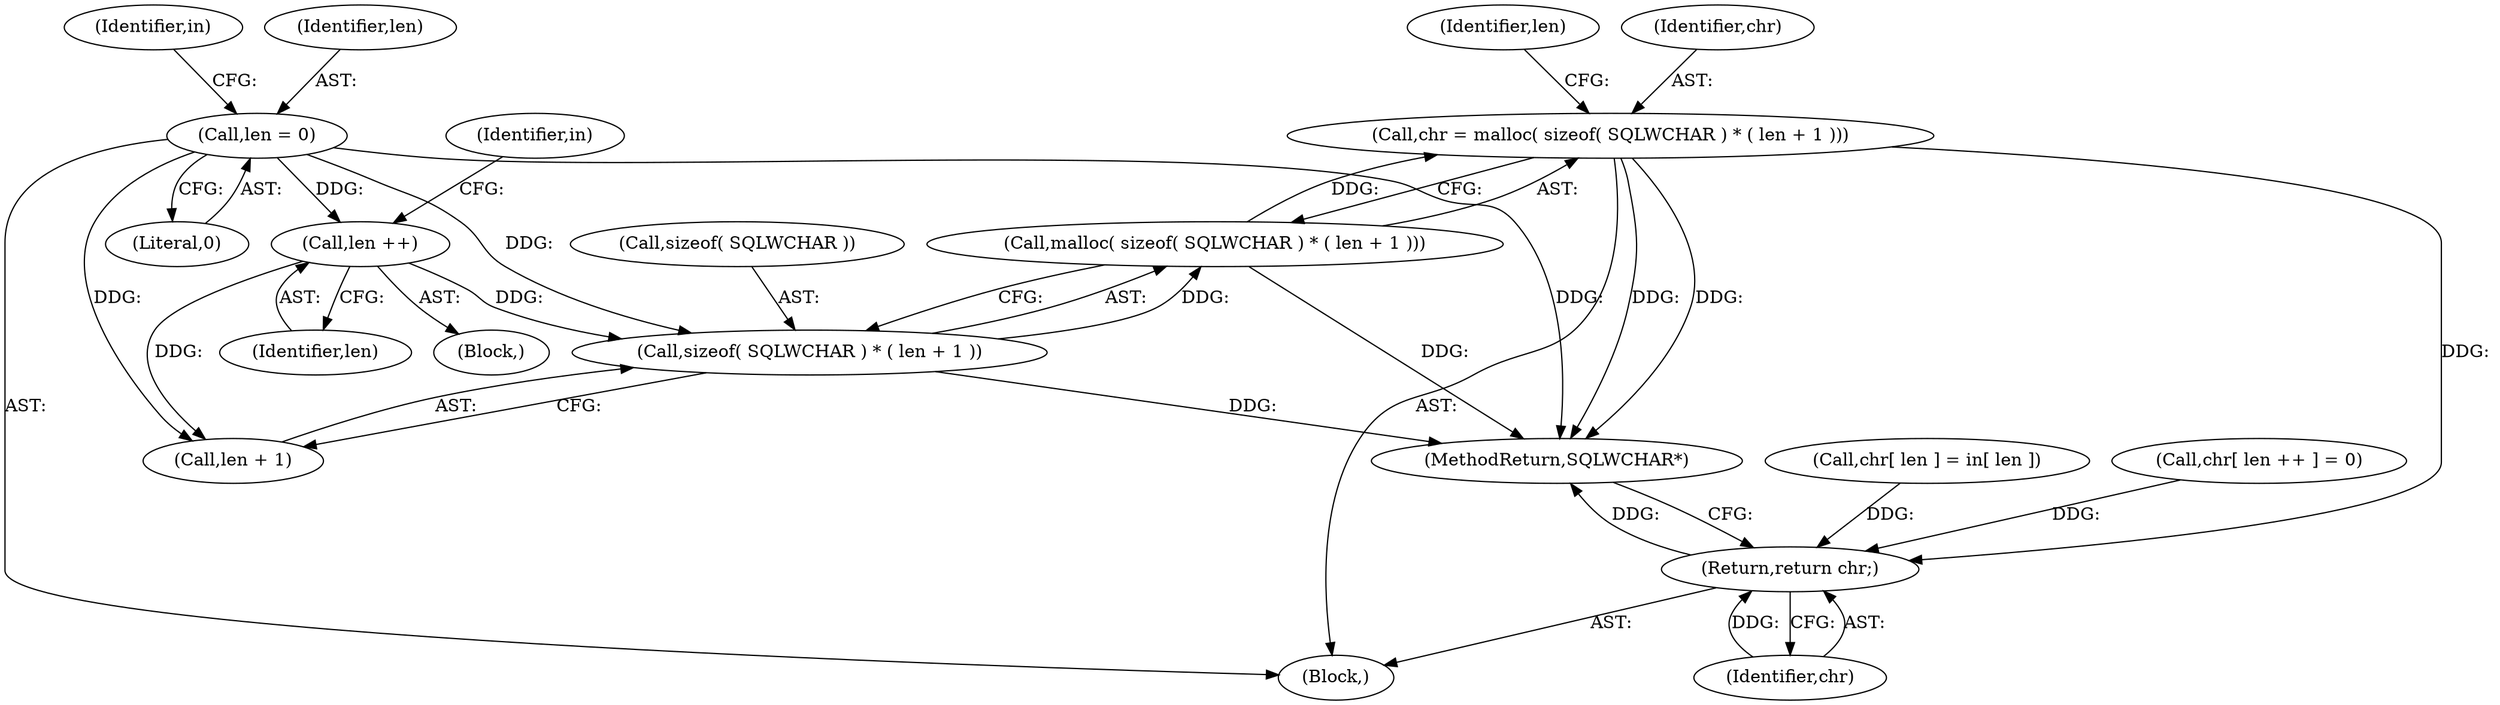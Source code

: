 digraph "0_unixODBC_45ef78e037f578b15fc58938a3a3251655e71d6f#diff-d52750c7ba4e594410438569d8e2963aL24_5@API" {
"1000123" [label="(Call,chr = malloc( sizeof( SQLWCHAR ) * ( len + 1 )))"];
"1000125" [label="(Call,malloc( sizeof( SQLWCHAR ) * ( len + 1 )))"];
"1000126" [label="(Call,sizeof( SQLWCHAR ) * ( len + 1 ))"];
"1000121" [label="(Call,len ++)"];
"1000105" [label="(Call,len = 0)"];
"1000157" [label="(Return,return chr;)"];
"1000133" [label="(Identifier,len)"];
"1000124" [label="(Identifier,chr)"];
"1000123" [label="(Call,chr = malloc( sizeof( SQLWCHAR ) * ( len + 1 )))"];
"1000125" [label="(Call,malloc( sizeof( SQLWCHAR ) * ( len + 1 )))"];
"1000159" [label="(MethodReturn,SQLWCHAR*)"];
"1000120" [label="(Block,)"];
"1000142" [label="(Call,chr[ len ] = in[ len ])"];
"1000105" [label="(Call,len = 0)"];
"1000110" [label="(Identifier,in)"];
"1000129" [label="(Call,len + 1)"];
"1000157" [label="(Return,return chr;)"];
"1000127" [label="(Call,sizeof( SQLWCHAR ))"];
"1000126" [label="(Call,sizeof( SQLWCHAR ) * ( len + 1 ))"];
"1000117" [label="(Identifier,in)"];
"1000107" [label="(Literal,0)"];
"1000121" [label="(Call,len ++)"];
"1000106" [label="(Identifier,len)"];
"1000158" [label="(Identifier,chr)"];
"1000102" [label="(Block,)"];
"1000122" [label="(Identifier,len)"];
"1000151" [label="(Call,chr[ len ++ ] = 0)"];
"1000123" -> "1000102"  [label="AST: "];
"1000123" -> "1000125"  [label="CFG: "];
"1000124" -> "1000123"  [label="AST: "];
"1000125" -> "1000123"  [label="AST: "];
"1000133" -> "1000123"  [label="CFG: "];
"1000123" -> "1000159"  [label="DDG: "];
"1000123" -> "1000159"  [label="DDG: "];
"1000125" -> "1000123"  [label="DDG: "];
"1000123" -> "1000157"  [label="DDG: "];
"1000125" -> "1000126"  [label="CFG: "];
"1000126" -> "1000125"  [label="AST: "];
"1000125" -> "1000159"  [label="DDG: "];
"1000126" -> "1000125"  [label="DDG: "];
"1000126" -> "1000129"  [label="CFG: "];
"1000127" -> "1000126"  [label="AST: "];
"1000129" -> "1000126"  [label="AST: "];
"1000126" -> "1000159"  [label="DDG: "];
"1000121" -> "1000126"  [label="DDG: "];
"1000105" -> "1000126"  [label="DDG: "];
"1000121" -> "1000120"  [label="AST: "];
"1000121" -> "1000122"  [label="CFG: "];
"1000122" -> "1000121"  [label="AST: "];
"1000117" -> "1000121"  [label="CFG: "];
"1000105" -> "1000121"  [label="DDG: "];
"1000121" -> "1000129"  [label="DDG: "];
"1000105" -> "1000102"  [label="AST: "];
"1000105" -> "1000107"  [label="CFG: "];
"1000106" -> "1000105"  [label="AST: "];
"1000107" -> "1000105"  [label="AST: "];
"1000110" -> "1000105"  [label="CFG: "];
"1000105" -> "1000159"  [label="DDG: "];
"1000105" -> "1000129"  [label="DDG: "];
"1000157" -> "1000102"  [label="AST: "];
"1000157" -> "1000158"  [label="CFG: "];
"1000158" -> "1000157"  [label="AST: "];
"1000159" -> "1000157"  [label="CFG: "];
"1000157" -> "1000159"  [label="DDG: "];
"1000158" -> "1000157"  [label="DDG: "];
"1000151" -> "1000157"  [label="DDG: "];
"1000142" -> "1000157"  [label="DDG: "];
}
